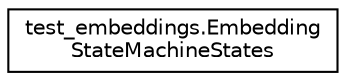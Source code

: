 digraph "Graphical Class Hierarchy"
{
 // LATEX_PDF_SIZE
  edge [fontname="Helvetica",fontsize="10",labelfontname="Helvetica",labelfontsize="10"];
  node [fontname="Helvetica",fontsize="10",shape=record];
  rankdir="LR";
  Node0 [label="test_embeddings.Embedding\lStateMachineStates",height=0.2,width=0.4,color="black", fillcolor="white", style="filled",URL="$classtest__embeddings_1_1EmbeddingStateMachineStates.html",tooltip=" "];
}
